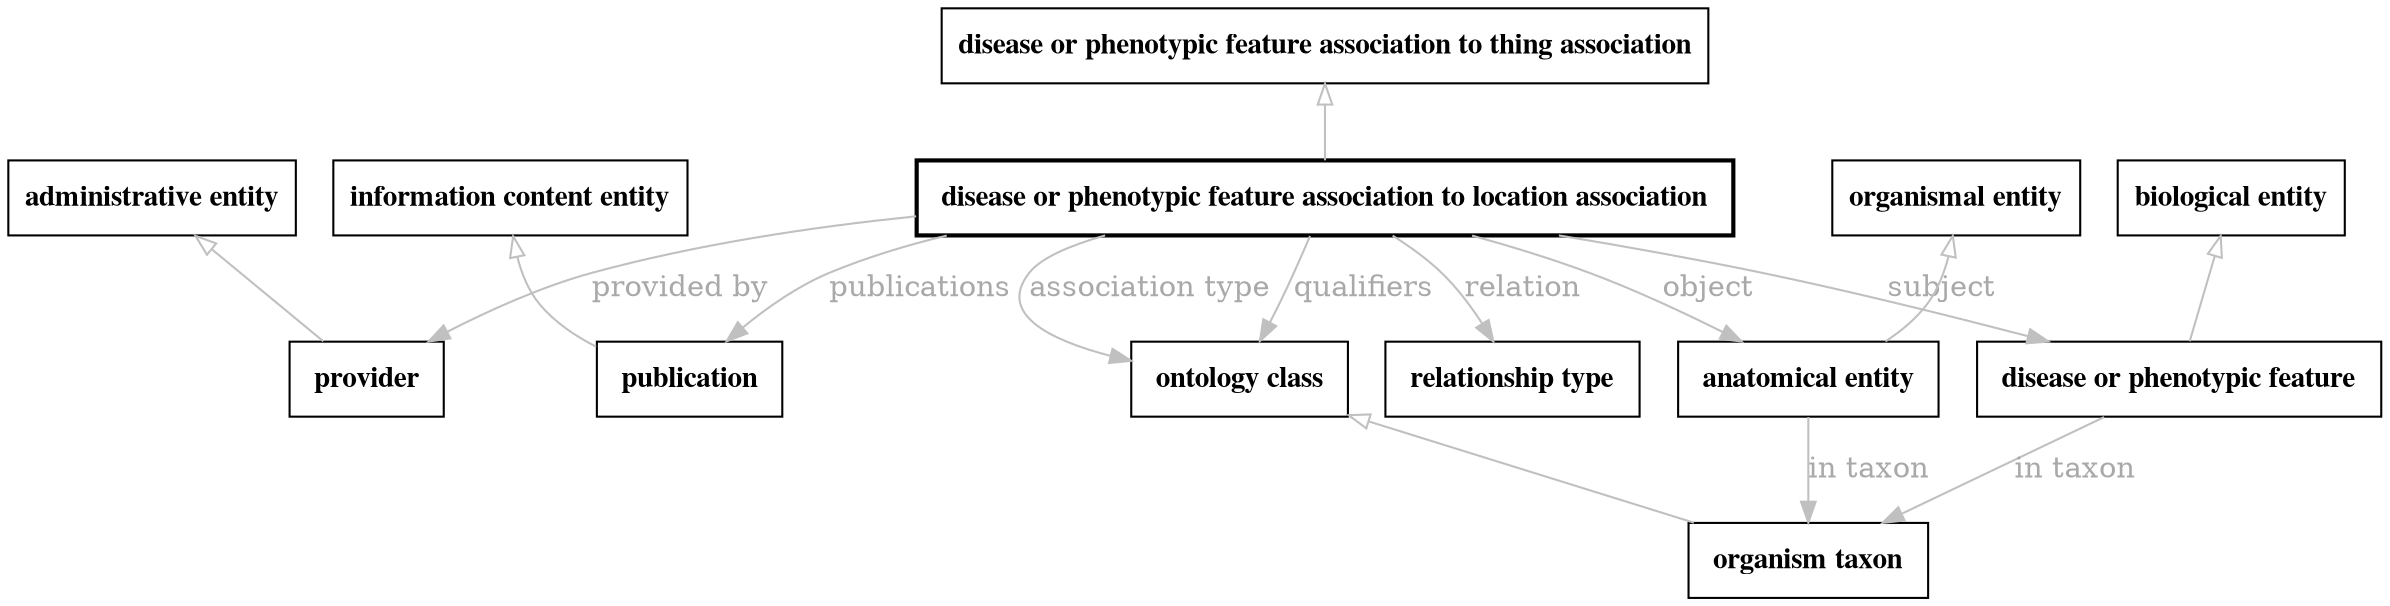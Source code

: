 // biolink model
digraph {
	graph [fontsize=32 penwidth=5]
	node [color=black fontname="times bold" shape=rectangle]
	edge [color=gray fontcolor=darkgray]
	"disease or phenotypic feature association to location association" [label=" disease or phenotypic feature association to location association " style=bold]
	"disease or phenotypic feature association to thing association" -> "disease or phenotypic feature association to location association" [label="" arrowtail=onormal dir=back]
	"disease or phenotypic feature association to location association" -> provider [label="provided by"]
	provider [label=" provider " style=solid]
	"administrative entity" -> provider [label="" arrowtail=onormal dir=back]
	"disease or phenotypic feature association to location association" -> publication [label=publications]
	publication [label=" publication " style=solid]
	"information content entity" -> publication [label="" arrowtail=onormal dir=back]
	"disease or phenotypic feature association to location association" -> "ontology class" [label=qualifiers]
	"ontology class" [label=" ontology class " style=solid]
	"disease or phenotypic feature association to location association" -> "anatomical entity" [label=object]
	"anatomical entity" [label=" anatomical entity " style=solid]
	"organismal entity" -> "anatomical entity" [label="" arrowtail=onormal dir=back]
	"anatomical entity" -> "organism taxon" [label="in taxon"]
	"organism taxon" [label=" organism taxon " style=solid]
	"ontology class" -> "organism taxon" [label="" arrowtail=onormal dir=back]
	"disease or phenotypic feature association to location association" -> "relationship type" [label=relation]
	"relationship type" [label=" relationship type " style=solid]
	"disease or phenotypic feature association to location association" -> "disease or phenotypic feature" [label=subject]
	"disease or phenotypic feature" [label=" disease or phenotypic feature " style=solid]
	"biological entity" -> "disease or phenotypic feature" [label="" arrowtail=onormal dir=back]
	"disease or phenotypic feature" -> "organism taxon" [label="in taxon"]
	"disease or phenotypic feature association to location association" -> "ontology class" [label="association type"]
}
